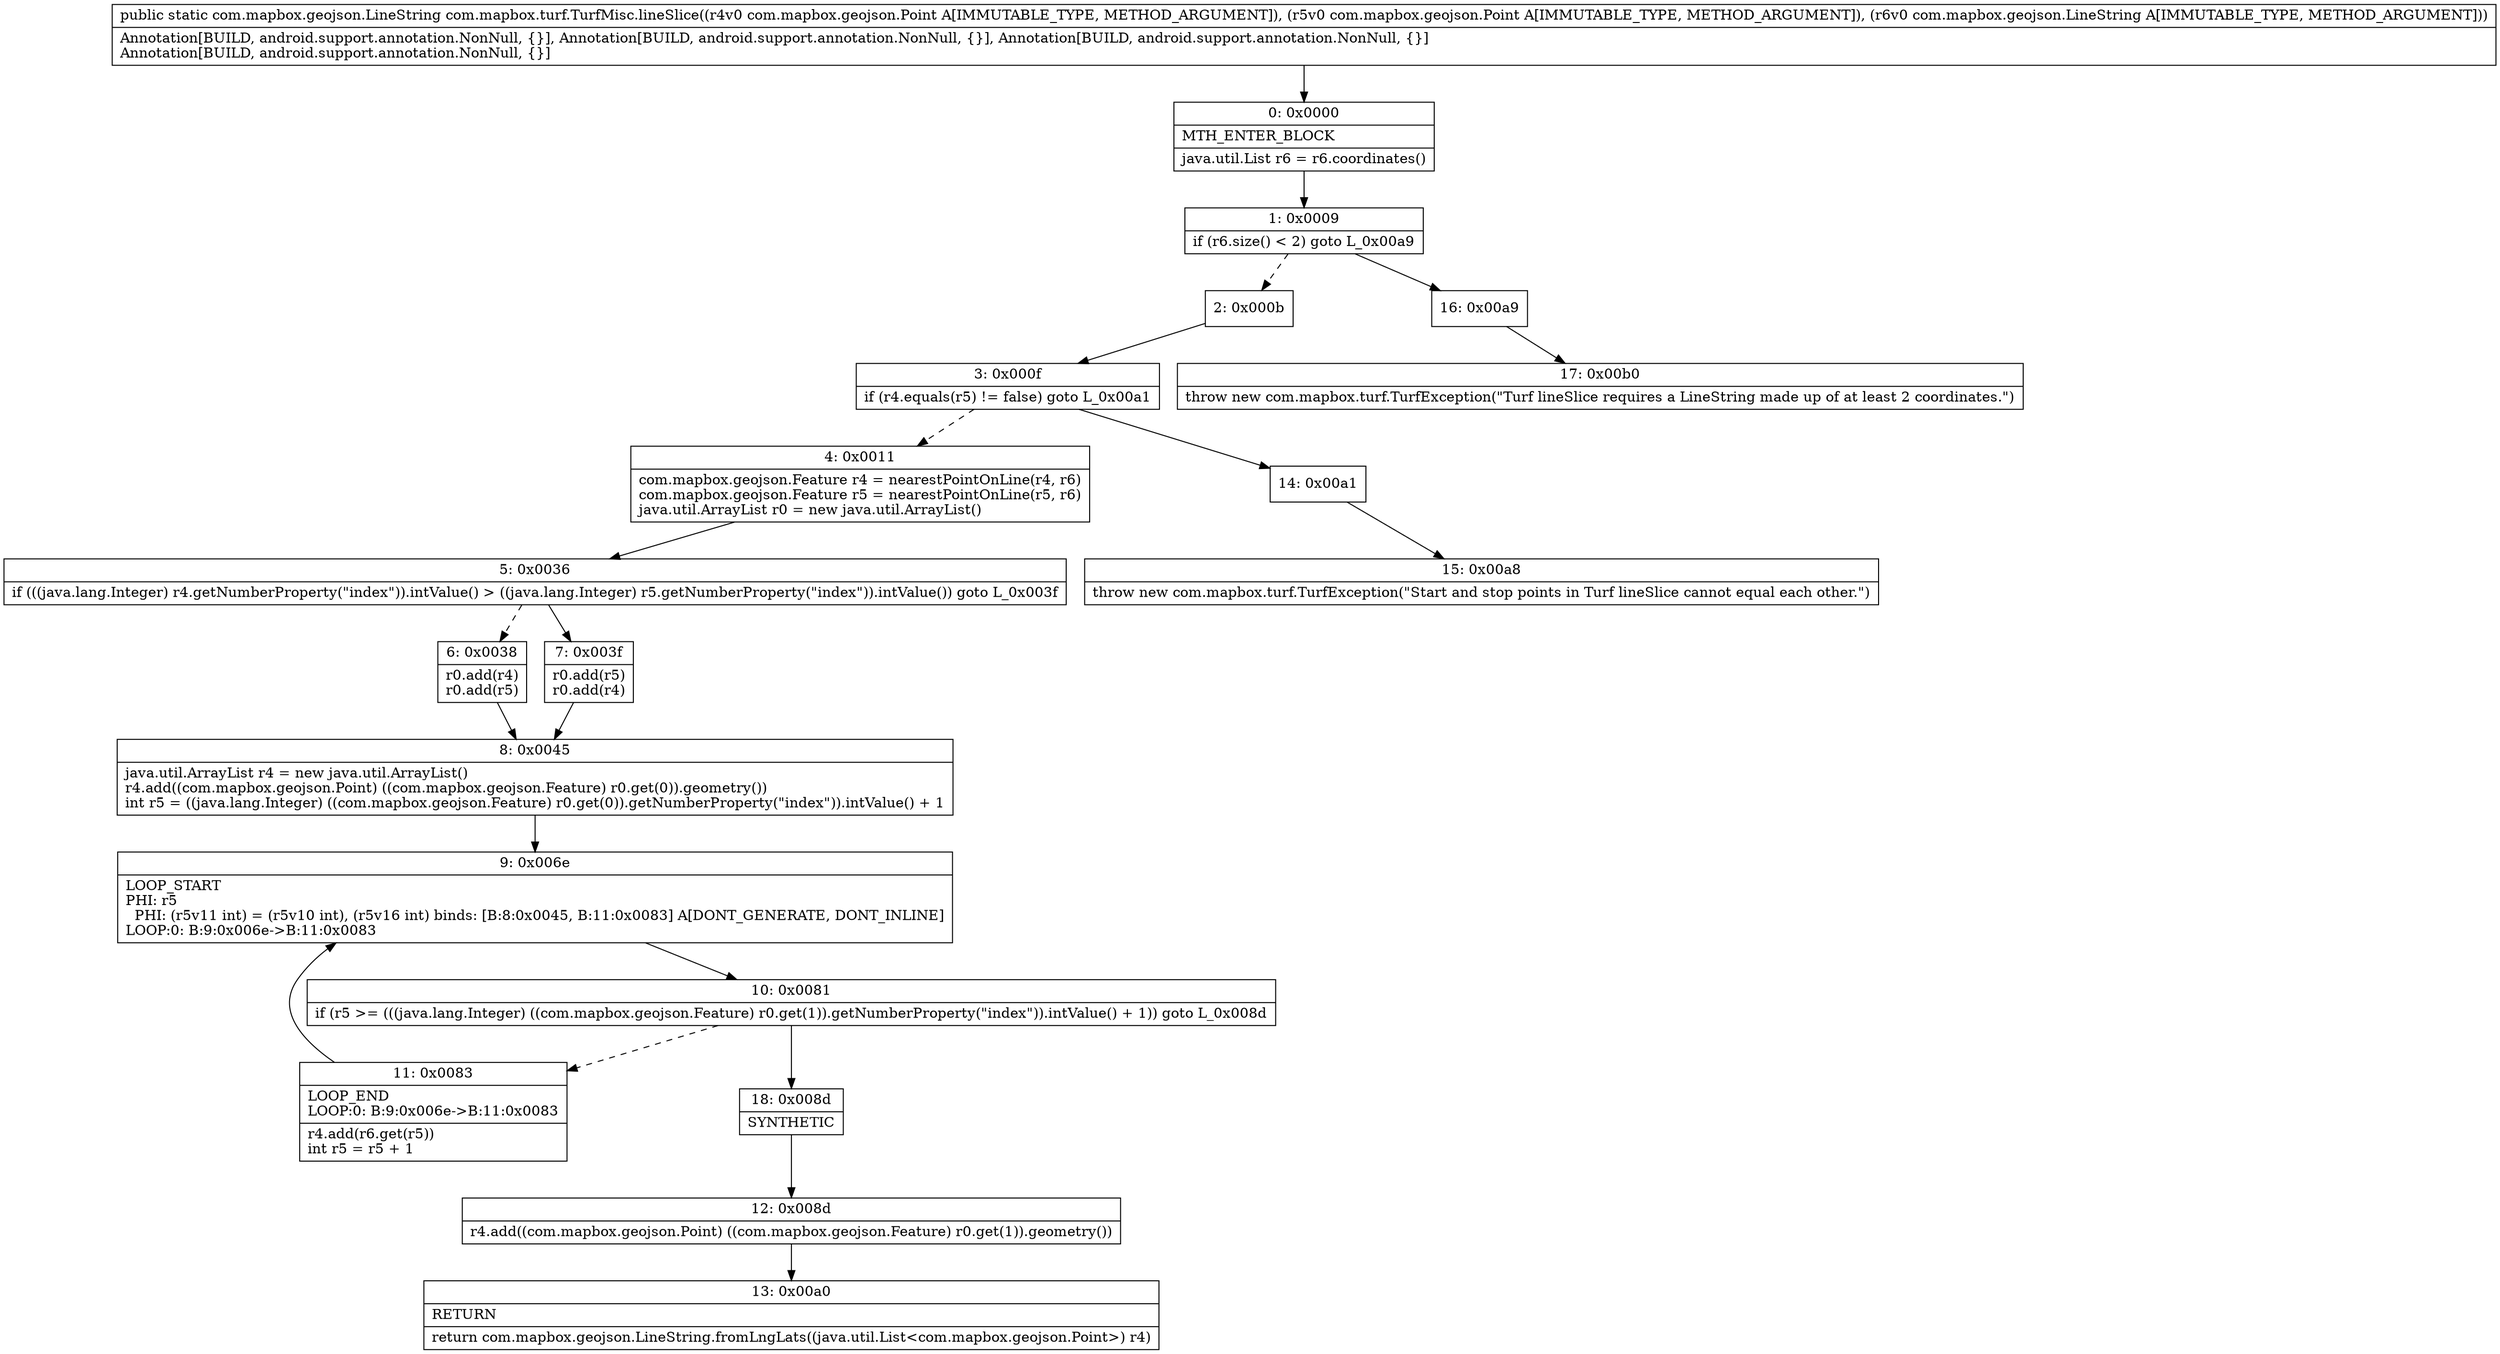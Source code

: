 digraph "CFG forcom.mapbox.turf.TurfMisc.lineSlice(Lcom\/mapbox\/geojson\/Point;Lcom\/mapbox\/geojson\/Point;Lcom\/mapbox\/geojson\/LineString;)Lcom\/mapbox\/geojson\/LineString;" {
Node_0 [shape=record,label="{0\:\ 0x0000|MTH_ENTER_BLOCK\l|java.util.List r6 = r6.coordinates()\l}"];
Node_1 [shape=record,label="{1\:\ 0x0009|if (r6.size() \< 2) goto L_0x00a9\l}"];
Node_2 [shape=record,label="{2\:\ 0x000b}"];
Node_3 [shape=record,label="{3\:\ 0x000f|if (r4.equals(r5) != false) goto L_0x00a1\l}"];
Node_4 [shape=record,label="{4\:\ 0x0011|com.mapbox.geojson.Feature r4 = nearestPointOnLine(r4, r6)\lcom.mapbox.geojson.Feature r5 = nearestPointOnLine(r5, r6)\ljava.util.ArrayList r0 = new java.util.ArrayList()\l}"];
Node_5 [shape=record,label="{5\:\ 0x0036|if (((java.lang.Integer) r4.getNumberProperty(\"index\")).intValue() \> ((java.lang.Integer) r5.getNumberProperty(\"index\")).intValue()) goto L_0x003f\l}"];
Node_6 [shape=record,label="{6\:\ 0x0038|r0.add(r4)\lr0.add(r5)\l}"];
Node_7 [shape=record,label="{7\:\ 0x003f|r0.add(r5)\lr0.add(r4)\l}"];
Node_8 [shape=record,label="{8\:\ 0x0045|java.util.ArrayList r4 = new java.util.ArrayList()\lr4.add((com.mapbox.geojson.Point) ((com.mapbox.geojson.Feature) r0.get(0)).geometry())\lint r5 = ((java.lang.Integer) ((com.mapbox.geojson.Feature) r0.get(0)).getNumberProperty(\"index\")).intValue() + 1\l}"];
Node_9 [shape=record,label="{9\:\ 0x006e|LOOP_START\lPHI: r5 \l  PHI: (r5v11 int) = (r5v10 int), (r5v16 int) binds: [B:8:0x0045, B:11:0x0083] A[DONT_GENERATE, DONT_INLINE]\lLOOP:0: B:9:0x006e\-\>B:11:0x0083\l}"];
Node_10 [shape=record,label="{10\:\ 0x0081|if (r5 \>= (((java.lang.Integer) ((com.mapbox.geojson.Feature) r0.get(1)).getNumberProperty(\"index\")).intValue() + 1)) goto L_0x008d\l}"];
Node_11 [shape=record,label="{11\:\ 0x0083|LOOP_END\lLOOP:0: B:9:0x006e\-\>B:11:0x0083\l|r4.add(r6.get(r5))\lint r5 = r5 + 1\l}"];
Node_12 [shape=record,label="{12\:\ 0x008d|r4.add((com.mapbox.geojson.Point) ((com.mapbox.geojson.Feature) r0.get(1)).geometry())\l}"];
Node_13 [shape=record,label="{13\:\ 0x00a0|RETURN\l|return com.mapbox.geojson.LineString.fromLngLats((java.util.List\<com.mapbox.geojson.Point\>) r4)\l}"];
Node_14 [shape=record,label="{14\:\ 0x00a1}"];
Node_15 [shape=record,label="{15\:\ 0x00a8|throw new com.mapbox.turf.TurfException(\"Start and stop points in Turf lineSlice cannot equal each other.\")\l}"];
Node_16 [shape=record,label="{16\:\ 0x00a9}"];
Node_17 [shape=record,label="{17\:\ 0x00b0|throw new com.mapbox.turf.TurfException(\"Turf lineSlice requires a LineString made up of at least 2 coordinates.\")\l}"];
Node_18 [shape=record,label="{18\:\ 0x008d|SYNTHETIC\l}"];
MethodNode[shape=record,label="{public static com.mapbox.geojson.LineString com.mapbox.turf.TurfMisc.lineSlice((r4v0 com.mapbox.geojson.Point A[IMMUTABLE_TYPE, METHOD_ARGUMENT]), (r5v0 com.mapbox.geojson.Point A[IMMUTABLE_TYPE, METHOD_ARGUMENT]), (r6v0 com.mapbox.geojson.LineString A[IMMUTABLE_TYPE, METHOD_ARGUMENT]))  | Annotation[BUILD, android.support.annotation.NonNull, \{\}], Annotation[BUILD, android.support.annotation.NonNull, \{\}], Annotation[BUILD, android.support.annotation.NonNull, \{\}]\lAnnotation[BUILD, android.support.annotation.NonNull, \{\}]\l}"];
MethodNode -> Node_0;
Node_0 -> Node_1;
Node_1 -> Node_2[style=dashed];
Node_1 -> Node_16;
Node_2 -> Node_3;
Node_3 -> Node_4[style=dashed];
Node_3 -> Node_14;
Node_4 -> Node_5;
Node_5 -> Node_6[style=dashed];
Node_5 -> Node_7;
Node_6 -> Node_8;
Node_7 -> Node_8;
Node_8 -> Node_9;
Node_9 -> Node_10;
Node_10 -> Node_11[style=dashed];
Node_10 -> Node_18;
Node_11 -> Node_9;
Node_12 -> Node_13;
Node_14 -> Node_15;
Node_16 -> Node_17;
Node_18 -> Node_12;
}

